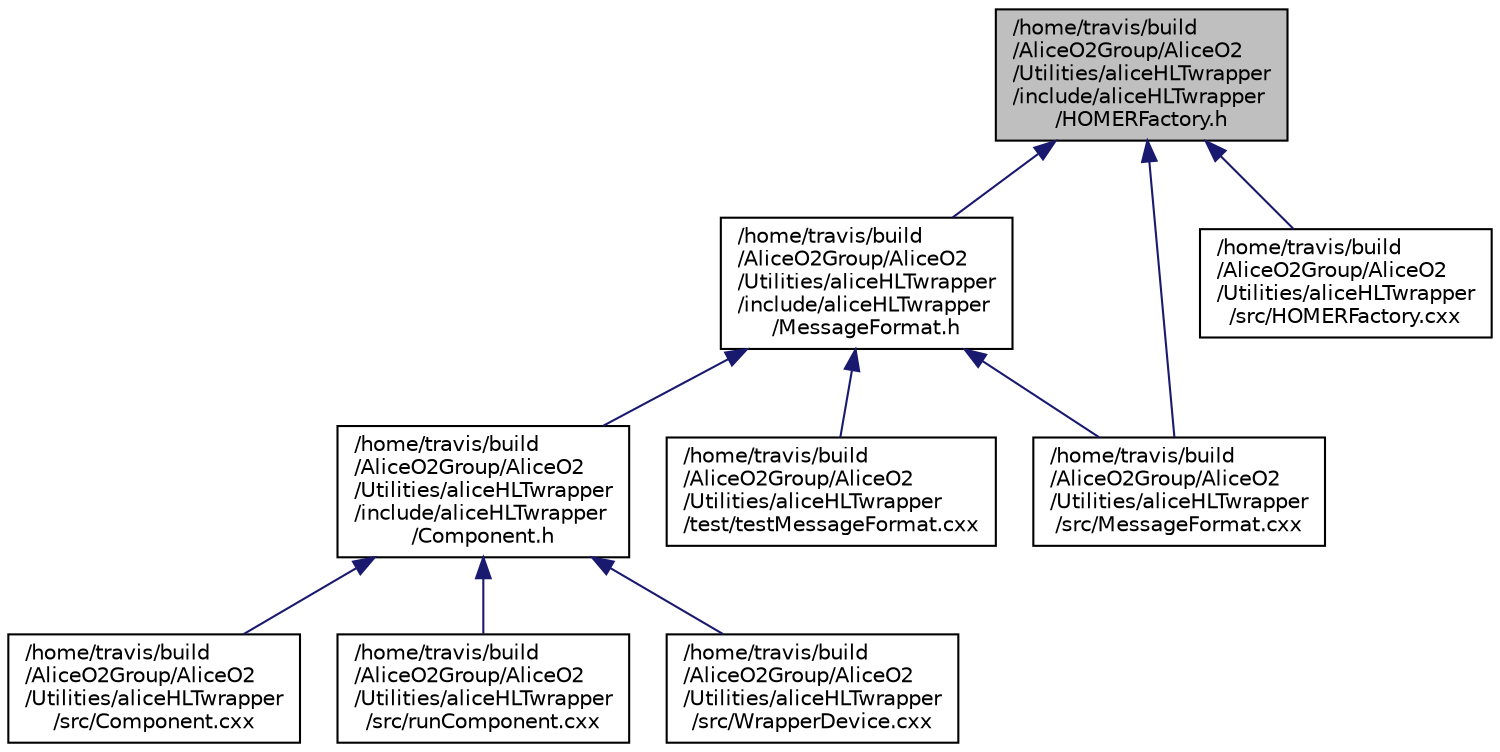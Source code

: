 digraph "/home/travis/build/AliceO2Group/AliceO2/Utilities/aliceHLTwrapper/include/aliceHLTwrapper/HOMERFactory.h"
{
 // INTERACTIVE_SVG=YES
  bgcolor="transparent";
  edge [fontname="Helvetica",fontsize="10",labelfontname="Helvetica",labelfontsize="10"];
  node [fontname="Helvetica",fontsize="10",shape=record];
  Node1 [label="/home/travis/build\l/AliceO2Group/AliceO2\l/Utilities/aliceHLTwrapper\l/include/aliceHLTwrapper\l/HOMERFactory.h",height=0.2,width=0.4,color="black", fillcolor="grey75", style="filled" fontcolor="black"];
  Node1 -> Node2 [dir="back",color="midnightblue",fontsize="10",style="solid",fontname="Helvetica"];
  Node2 [label="/home/travis/build\l/AliceO2Group/AliceO2\l/Utilities/aliceHLTwrapper\l/include/aliceHLTwrapper\l/MessageFormat.h",height=0.2,width=0.4,color="black",URL="$d2/dda/MessageFormat_8h.html"];
  Node2 -> Node3 [dir="back",color="midnightblue",fontsize="10",style="solid",fontname="Helvetica"];
  Node3 [label="/home/travis/build\l/AliceO2Group/AliceO2\l/Utilities/aliceHLTwrapper\l/include/aliceHLTwrapper\l/Component.h",height=0.2,width=0.4,color="black",URL="$d0/da1/Component_8h.html"];
  Node3 -> Node4 [dir="back",color="midnightblue",fontsize="10",style="solid",fontname="Helvetica"];
  Node4 [label="/home/travis/build\l/AliceO2Group/AliceO2\l/Utilities/aliceHLTwrapper\l/src/Component.cxx",height=0.2,width=0.4,color="black",URL="$d8/dd8/Component_8cxx.html"];
  Node3 -> Node5 [dir="back",color="midnightblue",fontsize="10",style="solid",fontname="Helvetica"];
  Node5 [label="/home/travis/build\l/AliceO2Group/AliceO2\l/Utilities/aliceHLTwrapper\l/src/runComponent.cxx",height=0.2,width=0.4,color="black",URL="$de/d0e/runComponent_8cxx.html"];
  Node3 -> Node6 [dir="back",color="midnightblue",fontsize="10",style="solid",fontname="Helvetica"];
  Node6 [label="/home/travis/build\l/AliceO2Group/AliceO2\l/Utilities/aliceHLTwrapper\l/src/WrapperDevice.cxx",height=0.2,width=0.4,color="black",URL="$dd/d50/WrapperDevice_8cxx.html"];
  Node2 -> Node7 [dir="back",color="midnightblue",fontsize="10",style="solid",fontname="Helvetica"];
  Node7 [label="/home/travis/build\l/AliceO2Group/AliceO2\l/Utilities/aliceHLTwrapper\l/src/MessageFormat.cxx",height=0.2,width=0.4,color="black",URL="$d6/d62/MessageFormat_8cxx.html"];
  Node2 -> Node8 [dir="back",color="midnightblue",fontsize="10",style="solid",fontname="Helvetica"];
  Node8 [label="/home/travis/build\l/AliceO2Group/AliceO2\l/Utilities/aliceHLTwrapper\l/test/testMessageFormat.cxx",height=0.2,width=0.4,color="black",URL="$d5/db0/testMessageFormat_8cxx.html"];
  Node1 -> Node9 [dir="back",color="midnightblue",fontsize="10",style="solid",fontname="Helvetica"];
  Node9 [label="/home/travis/build\l/AliceO2Group/AliceO2\l/Utilities/aliceHLTwrapper\l/src/HOMERFactory.cxx",height=0.2,width=0.4,color="black",URL="$df/da5/HOMERFactory_8cxx.html"];
  Node1 -> Node7 [dir="back",color="midnightblue",fontsize="10",style="solid",fontname="Helvetica"];
}
